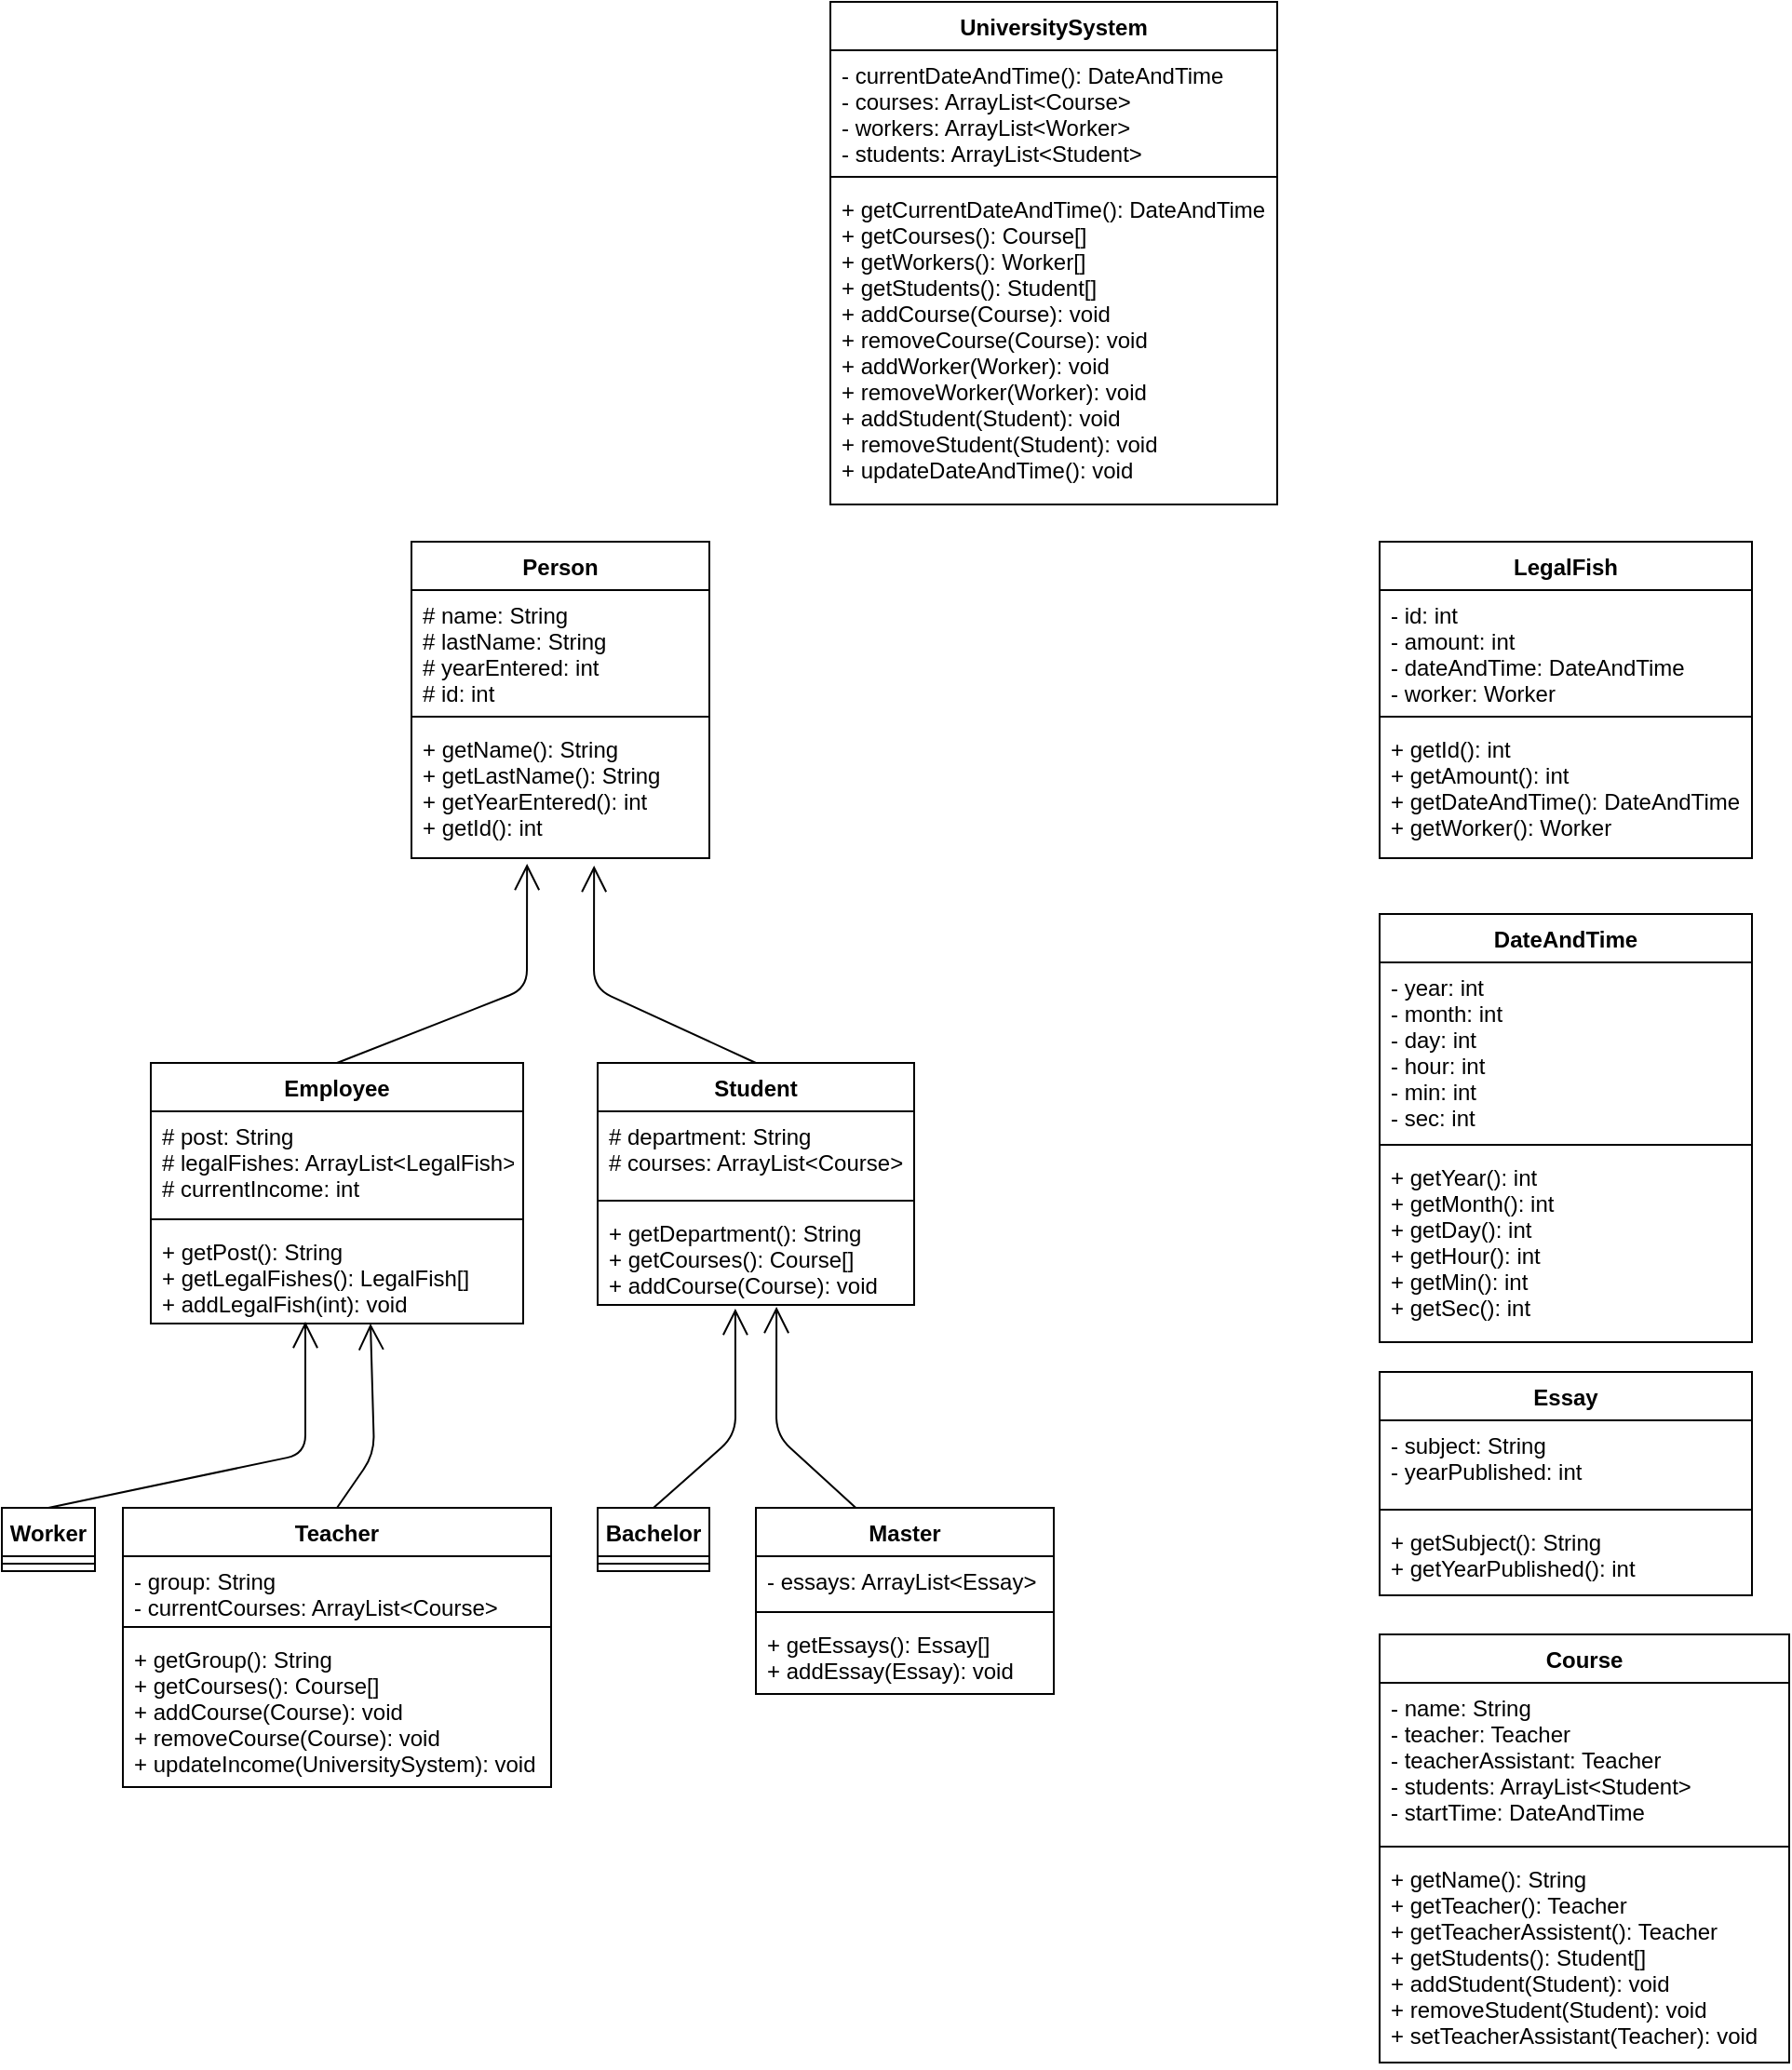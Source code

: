 <mxfile version="10.6.6" type="github"><diagram id="4C10vWa8FUBA7duaqchE" name="Page-1"><mxGraphModel dx="628" dy="1676" grid="1" gridSize="10" guides="1" tooltips="1" connect="1" arrows="1" fold="1" page="1" pageScale="1" pageWidth="850" pageHeight="1100" math="0" shadow="0"><root><mxCell id="0"/><mxCell id="1" parent="0"/><mxCell id="0RVlymjfUfocY0a7N7FE-1" value="Person" style="swimlane;fontStyle=1;align=center;verticalAlign=top;childLayout=stackLayout;horizontal=1;startSize=26;horizontalStack=0;resizeParent=1;resizeParentMax=0;resizeLast=0;collapsible=1;marginBottom=0;" vertex="1" parent="1"><mxGeometry x="240" y="80" width="160" height="170" as="geometry"/></mxCell><mxCell id="0RVlymjfUfocY0a7N7FE-2" value="# name: String&#10;# lastName: String&#10;# yearEntered: int&#10;# id: int&#10;" style="text;strokeColor=none;fillColor=none;align=left;verticalAlign=top;spacingLeft=4;spacingRight=4;overflow=hidden;rotatable=0;points=[[0,0.5],[1,0.5]];portConstraint=eastwest;" vertex="1" parent="0RVlymjfUfocY0a7N7FE-1"><mxGeometry y="26" width="160" height="64" as="geometry"/></mxCell><mxCell id="0RVlymjfUfocY0a7N7FE-3" value="" style="line;strokeWidth=1;fillColor=none;align=left;verticalAlign=middle;spacingTop=-1;spacingLeft=3;spacingRight=3;rotatable=0;labelPosition=right;points=[];portConstraint=eastwest;" vertex="1" parent="0RVlymjfUfocY0a7N7FE-1"><mxGeometry y="90" width="160" height="8" as="geometry"/></mxCell><mxCell id="0RVlymjfUfocY0a7N7FE-4" value="+ getName(): String&#10;+ getLastName(): String&#10;+ getYearEntered(): int&#10;+ getId(): int&#10;" style="text;strokeColor=none;fillColor=none;align=left;verticalAlign=top;spacingLeft=4;spacingRight=4;overflow=hidden;rotatable=0;points=[[0,0.5],[1,0.5]];portConstraint=eastwest;" vertex="1" parent="0RVlymjfUfocY0a7N7FE-1"><mxGeometry y="98" width="160" height="72" as="geometry"/></mxCell><mxCell id="0RVlymjfUfocY0a7N7FE-7" value="Employee" style="swimlane;fontStyle=1;align=center;verticalAlign=top;childLayout=stackLayout;horizontal=1;startSize=26;horizontalStack=0;resizeParent=1;resizeParentMax=0;resizeLast=0;collapsible=1;marginBottom=0;" vertex="1" parent="1"><mxGeometry x="100" y="360" width="200" height="140" as="geometry"/></mxCell><mxCell id="0RVlymjfUfocY0a7N7FE-8" value="# post: String&#10;# legalFishes: ArrayList&lt;LegalFish&gt;&#10;# currentIncome: int&#10;" style="text;strokeColor=none;fillColor=none;align=left;verticalAlign=top;spacingLeft=4;spacingRight=4;overflow=hidden;rotatable=0;points=[[0,0.5],[1,0.5]];portConstraint=eastwest;" vertex="1" parent="0RVlymjfUfocY0a7N7FE-7"><mxGeometry y="26" width="200" height="54" as="geometry"/></mxCell><mxCell id="0RVlymjfUfocY0a7N7FE-9" value="" style="line;strokeWidth=1;fillColor=none;align=left;verticalAlign=middle;spacingTop=-1;spacingLeft=3;spacingRight=3;rotatable=0;labelPosition=right;points=[];portConstraint=eastwest;" vertex="1" parent="0RVlymjfUfocY0a7N7FE-7"><mxGeometry y="80" width="200" height="8" as="geometry"/></mxCell><mxCell id="0RVlymjfUfocY0a7N7FE-10" value="+ getPost(): String&#10;+ getLegalFishes(): LegalFish[]&#10;+ addLegalFish(int): void&#10;&#10;" style="text;strokeColor=none;fillColor=none;align=left;verticalAlign=top;spacingLeft=4;spacingRight=4;overflow=hidden;rotatable=0;points=[[0,0.5],[1,0.5]];portConstraint=eastwest;" vertex="1" parent="0RVlymjfUfocY0a7N7FE-7"><mxGeometry y="88" width="200" height="52" as="geometry"/></mxCell><mxCell id="0RVlymjfUfocY0a7N7FE-12" value="Student" style="swimlane;fontStyle=1;align=center;verticalAlign=top;childLayout=stackLayout;horizontal=1;startSize=26;horizontalStack=0;resizeParent=1;resizeParentMax=0;resizeLast=0;collapsible=1;marginBottom=0;" vertex="1" parent="1"><mxGeometry x="340" y="360" width="170" height="130" as="geometry"/></mxCell><mxCell id="0RVlymjfUfocY0a7N7FE-13" value="# department: String&#10;# courses: ArrayList&lt;Course&gt;&#10;" style="text;strokeColor=none;fillColor=none;align=left;verticalAlign=top;spacingLeft=4;spacingRight=4;overflow=hidden;rotatable=0;points=[[0,0.5],[1,0.5]];portConstraint=eastwest;" vertex="1" parent="0RVlymjfUfocY0a7N7FE-12"><mxGeometry y="26" width="170" height="44" as="geometry"/></mxCell><mxCell id="0RVlymjfUfocY0a7N7FE-14" value="" style="line;strokeWidth=1;fillColor=none;align=left;verticalAlign=middle;spacingTop=-1;spacingLeft=3;spacingRight=3;rotatable=0;labelPosition=right;points=[];portConstraint=eastwest;" vertex="1" parent="0RVlymjfUfocY0a7N7FE-12"><mxGeometry y="70" width="170" height="8" as="geometry"/></mxCell><mxCell id="0RVlymjfUfocY0a7N7FE-15" value="+ getDepartment(): String&#10;+ getCourses(): Course[]&#10;+ addCourse(Course): void&#10;" style="text;strokeColor=none;fillColor=none;align=left;verticalAlign=top;spacingLeft=4;spacingRight=4;overflow=hidden;rotatable=0;points=[[0,0.5],[1,0.5]];portConstraint=eastwest;" vertex="1" parent="0RVlymjfUfocY0a7N7FE-12"><mxGeometry y="78" width="170" height="52" as="geometry"/></mxCell><mxCell id="0RVlymjfUfocY0a7N7FE-16" value="Worker" style="swimlane;fontStyle=1;align=center;verticalAlign=top;childLayout=stackLayout;horizontal=1;startSize=26;horizontalStack=0;resizeParent=1;resizeParentMax=0;resizeLast=0;collapsible=1;marginBottom=0;" vertex="1" parent="1"><mxGeometry x="20" y="599" width="50" height="34" as="geometry"/></mxCell><mxCell id="0RVlymjfUfocY0a7N7FE-18" value="" style="line;strokeWidth=1;fillColor=none;align=left;verticalAlign=middle;spacingTop=-1;spacingLeft=3;spacingRight=3;rotatable=0;labelPosition=right;points=[];portConstraint=eastwest;" vertex="1" parent="0RVlymjfUfocY0a7N7FE-16"><mxGeometry y="26" width="50" height="8" as="geometry"/></mxCell><mxCell id="0RVlymjfUfocY0a7N7FE-21" value="" style="endArrow=open;endFill=1;endSize=12;html=1;entryX=0.415;entryY=0.981;entryDx=0;entryDy=0;entryPerimeter=0;exitX=0.5;exitY=0;exitDx=0;exitDy=0;" edge="1" parent="1" source="0RVlymjfUfocY0a7N7FE-16" target="0RVlymjfUfocY0a7N7FE-10"><mxGeometry width="160" relative="1" as="geometry"><mxPoint x="80" y="560" as="sourcePoint"/><mxPoint x="240" y="560" as="targetPoint"/><Array as="points"><mxPoint x="183" y="570"/></Array></mxGeometry></mxCell><mxCell id="0RVlymjfUfocY0a7N7FE-23" value="" style="endArrow=open;endFill=1;endSize=12;html=1;entryX=0.388;entryY=1.042;entryDx=0;entryDy=0;entryPerimeter=0;exitX=0.5;exitY=0;exitDx=0;exitDy=0;" edge="1" parent="1" source="0RVlymjfUfocY0a7N7FE-7" target="0RVlymjfUfocY0a7N7FE-4"><mxGeometry width="160" relative="1" as="geometry"><mxPoint x="180" y="310" as="sourcePoint"/><mxPoint x="340" y="310" as="targetPoint"/><Array as="points"><mxPoint x="302" y="320"/></Array></mxGeometry></mxCell><mxCell id="0RVlymjfUfocY0a7N7FE-24" value="" style="endArrow=open;endFill=1;endSize=12;html=1;entryX=0.613;entryY=1.056;entryDx=0;entryDy=0;entryPerimeter=0;exitX=0.5;exitY=0;exitDx=0;exitDy=0;" edge="1" parent="1" source="0RVlymjfUfocY0a7N7FE-12" target="0RVlymjfUfocY0a7N7FE-4"><mxGeometry width="160" relative="1" as="geometry"><mxPoint x="350" y="300" as="sourcePoint"/><mxPoint x="510" y="300" as="targetPoint"/><Array as="points"><mxPoint x="338" y="320"/></Array></mxGeometry></mxCell><mxCell id="0RVlymjfUfocY0a7N7FE-25" value="" style="endArrow=open;endFill=1;endSize=12;html=1;entryX=0.59;entryY=1;entryDx=0;entryDy=0;entryPerimeter=0;exitX=0.5;exitY=0;exitDx=0;exitDy=0;" edge="1" parent="1" source="0RVlymjfUfocY0a7N7FE-26" target="0RVlymjfUfocY0a7N7FE-10"><mxGeometry width="160" relative="1" as="geometry"><mxPoint x="260" y="570" as="sourcePoint"/><mxPoint x="230" y="503" as="targetPoint"/><Array as="points"><mxPoint x="220" y="570"/></Array></mxGeometry></mxCell><mxCell id="0RVlymjfUfocY0a7N7FE-26" value="Teacher" style="swimlane;fontStyle=1;align=center;verticalAlign=top;childLayout=stackLayout;horizontal=1;startSize=26;horizontalStack=0;resizeParent=1;resizeParentMax=0;resizeLast=0;collapsible=1;marginBottom=0;" vertex="1" parent="1"><mxGeometry x="85" y="599" width="230" height="150" as="geometry"/></mxCell><mxCell id="0RVlymjfUfocY0a7N7FE-27" value="- group: String&#10;- currentCourses: ArrayList&lt;Course&gt;&#10;" style="text;strokeColor=none;fillColor=none;align=left;verticalAlign=top;spacingLeft=4;spacingRight=4;overflow=hidden;rotatable=0;points=[[0,0.5],[1,0.5]];portConstraint=eastwest;" vertex="1" parent="0RVlymjfUfocY0a7N7FE-26"><mxGeometry y="26" width="230" height="34" as="geometry"/></mxCell><mxCell id="0RVlymjfUfocY0a7N7FE-28" value="" style="line;strokeWidth=1;fillColor=none;align=left;verticalAlign=middle;spacingTop=-1;spacingLeft=3;spacingRight=3;rotatable=0;labelPosition=right;points=[];portConstraint=eastwest;" vertex="1" parent="0RVlymjfUfocY0a7N7FE-26"><mxGeometry y="60" width="230" height="8" as="geometry"/></mxCell><mxCell id="0RVlymjfUfocY0a7N7FE-29" value="+ getGroup(): String&#10;+ getCourses(): Course[]&#10;+ addCourse(Course): void&#10;+ removeCourse(Course): void&#10;+ updateIncome(UniversitySystem): void&#10;&#10;" style="text;strokeColor=none;fillColor=none;align=left;verticalAlign=top;spacingLeft=4;spacingRight=4;overflow=hidden;rotatable=0;points=[[0,0.5],[1,0.5]];portConstraint=eastwest;" vertex="1" parent="0RVlymjfUfocY0a7N7FE-26"><mxGeometry y="68" width="230" height="82" as="geometry"/></mxCell><mxCell id="0RVlymjfUfocY0a7N7FE-35" value="" style="endArrow=open;endFill=1;endSize=12;html=1;entryX=0.435;entryY=1.038;entryDx=0;entryDy=0;entryPerimeter=0;exitX=0.5;exitY=0;exitDx=0;exitDy=0;" edge="1" parent="1" source="0RVlymjfUfocY0a7N7FE-36" target="0RVlymjfUfocY0a7N7FE-15"><mxGeometry width="160" relative="1" as="geometry"><mxPoint x="414" y="599" as="sourcePoint"/><mxPoint x="550" y="560" as="targetPoint"/><Array as="points"><mxPoint x="414" y="560"/></Array></mxGeometry></mxCell><mxCell id="0RVlymjfUfocY0a7N7FE-36" value="Bachelor" style="swimlane;fontStyle=1;align=center;verticalAlign=top;childLayout=stackLayout;horizontal=1;startSize=26;horizontalStack=0;resizeParent=1;resizeParentMax=0;resizeLast=0;collapsible=1;marginBottom=0;" vertex="1" parent="1"><mxGeometry x="340" y="599" width="60" height="34" as="geometry"/></mxCell><mxCell id="0RVlymjfUfocY0a7N7FE-38" value="" style="line;strokeWidth=1;fillColor=none;align=left;verticalAlign=middle;spacingTop=-1;spacingLeft=3;spacingRight=3;rotatable=0;labelPosition=right;points=[];portConstraint=eastwest;" vertex="1" parent="0RVlymjfUfocY0a7N7FE-36"><mxGeometry y="26" width="60" height="8" as="geometry"/></mxCell><mxCell id="0RVlymjfUfocY0a7N7FE-41" value="" style="endArrow=open;endFill=1;endSize=12;html=1;entryX=0.565;entryY=1.019;entryDx=0;entryDy=0;entryPerimeter=0;exitX=0.344;exitY=0.012;exitDx=0;exitDy=0;exitPerimeter=0;" edge="1" parent="1" source="0RVlymjfUfocY0a7N7FE-42" target="0RVlymjfUfocY0a7N7FE-15"><mxGeometry width="160" relative="1" as="geometry"><mxPoint x="480" y="600" as="sourcePoint"/><mxPoint x="440" y="500" as="targetPoint"/><Array as="points"><mxPoint x="436" y="560"/></Array></mxGeometry></mxCell><mxCell id="0RVlymjfUfocY0a7N7FE-42" value="Master" style="swimlane;fontStyle=1;align=center;verticalAlign=top;childLayout=stackLayout;horizontal=1;startSize=26;horizontalStack=0;resizeParent=1;resizeParentMax=0;resizeLast=0;collapsible=1;marginBottom=0;" vertex="1" parent="1"><mxGeometry x="425" y="599" width="160" height="100" as="geometry"/></mxCell><mxCell id="0RVlymjfUfocY0a7N7FE-43" value="- essays: ArrayList&lt;Essay&gt;" style="text;strokeColor=none;fillColor=none;align=left;verticalAlign=top;spacingLeft=4;spacingRight=4;overflow=hidden;rotatable=0;points=[[0,0.5],[1,0.5]];portConstraint=eastwest;" vertex="1" parent="0RVlymjfUfocY0a7N7FE-42"><mxGeometry y="26" width="160" height="26" as="geometry"/></mxCell><mxCell id="0RVlymjfUfocY0a7N7FE-44" value="" style="line;strokeWidth=1;fillColor=none;align=left;verticalAlign=middle;spacingTop=-1;spacingLeft=3;spacingRight=3;rotatable=0;labelPosition=right;points=[];portConstraint=eastwest;" vertex="1" parent="0RVlymjfUfocY0a7N7FE-42"><mxGeometry y="52" width="160" height="8" as="geometry"/></mxCell><mxCell id="0RVlymjfUfocY0a7N7FE-45" value="+ getEssays(): Essay[]&#10;+ addEssay(Essay): void&#10;" style="text;strokeColor=none;fillColor=none;align=left;verticalAlign=top;spacingLeft=4;spacingRight=4;overflow=hidden;rotatable=0;points=[[0,0.5],[1,0.5]];portConstraint=eastwest;" vertex="1" parent="0RVlymjfUfocY0a7N7FE-42"><mxGeometry y="60" width="160" height="40" as="geometry"/></mxCell><mxCell id="0RVlymjfUfocY0a7N7FE-50" value="LegalFish" style="swimlane;fontStyle=1;align=center;verticalAlign=top;childLayout=stackLayout;horizontal=1;startSize=26;horizontalStack=0;resizeParent=1;resizeParentMax=0;resizeLast=0;collapsible=1;marginBottom=0;" vertex="1" parent="1"><mxGeometry x="760" y="80" width="200" height="170" as="geometry"/></mxCell><mxCell id="0RVlymjfUfocY0a7N7FE-51" value="- id: int&#10;- amount: int&#10;- dateAndTime: DateAndTime&#10;- worker: Worker&#10;&#10;" style="text;strokeColor=none;fillColor=none;align=left;verticalAlign=top;spacingLeft=4;spacingRight=4;overflow=hidden;rotatable=0;points=[[0,0.5],[1,0.5]];portConstraint=eastwest;" vertex="1" parent="0RVlymjfUfocY0a7N7FE-50"><mxGeometry y="26" width="200" height="64" as="geometry"/></mxCell><mxCell id="0RVlymjfUfocY0a7N7FE-52" value="" style="line;strokeWidth=1;fillColor=none;align=left;verticalAlign=middle;spacingTop=-1;spacingLeft=3;spacingRight=3;rotatable=0;labelPosition=right;points=[];portConstraint=eastwest;" vertex="1" parent="0RVlymjfUfocY0a7N7FE-50"><mxGeometry y="90" width="200" height="8" as="geometry"/></mxCell><mxCell id="0RVlymjfUfocY0a7N7FE-53" value="+ getId(): int&#10;+ getAmount(): int&#10;+ getDateAndTime(): DateAndTime&#10;+ getWorker(): Worker&#10;" style="text;strokeColor=none;fillColor=none;align=left;verticalAlign=top;spacingLeft=4;spacingRight=4;overflow=hidden;rotatable=0;points=[[0,0.5],[1,0.5]];portConstraint=eastwest;" vertex="1" parent="0RVlymjfUfocY0a7N7FE-50"><mxGeometry y="98" width="200" height="72" as="geometry"/></mxCell><mxCell id="0RVlymjfUfocY0a7N7FE-55" value="DateAndTime" style="swimlane;fontStyle=1;align=center;verticalAlign=top;childLayout=stackLayout;horizontal=1;startSize=26;horizontalStack=0;resizeParent=1;resizeParentMax=0;resizeLast=0;collapsible=1;marginBottom=0;" vertex="1" parent="1"><mxGeometry x="760" y="280" width="200" height="230" as="geometry"/></mxCell><mxCell id="0RVlymjfUfocY0a7N7FE-56" value="- year: int&#10;- month: int&#10;- day: int&#10;- hour: int&#10;- min: int&#10;- sec: int&#10;" style="text;strokeColor=none;fillColor=none;align=left;verticalAlign=top;spacingLeft=4;spacingRight=4;overflow=hidden;rotatable=0;points=[[0,0.5],[1,0.5]];portConstraint=eastwest;" vertex="1" parent="0RVlymjfUfocY0a7N7FE-55"><mxGeometry y="26" width="200" height="94" as="geometry"/></mxCell><mxCell id="0RVlymjfUfocY0a7N7FE-57" value="" style="line;strokeWidth=1;fillColor=none;align=left;verticalAlign=middle;spacingTop=-1;spacingLeft=3;spacingRight=3;rotatable=0;labelPosition=right;points=[];portConstraint=eastwest;" vertex="1" parent="0RVlymjfUfocY0a7N7FE-55"><mxGeometry y="120" width="200" height="8" as="geometry"/></mxCell><mxCell id="0RVlymjfUfocY0a7N7FE-58" value="+ getYear(): int&#10;+ getMonth(): int&#10;+ getDay(): int&#10;+ getHour(): int&#10;+ getMin(): int&#10;+ getSec(): int&#10;" style="text;strokeColor=none;fillColor=none;align=left;verticalAlign=top;spacingLeft=4;spacingRight=4;overflow=hidden;rotatable=0;points=[[0,0.5],[1,0.5]];portConstraint=eastwest;" vertex="1" parent="0RVlymjfUfocY0a7N7FE-55"><mxGeometry y="128" width="200" height="102" as="geometry"/></mxCell><mxCell id="0RVlymjfUfocY0a7N7FE-59" value="Essay" style="swimlane;fontStyle=1;align=center;verticalAlign=top;childLayout=stackLayout;horizontal=1;startSize=26;horizontalStack=0;resizeParent=1;resizeParentMax=0;resizeLast=0;collapsible=1;marginBottom=0;" vertex="1" parent="1"><mxGeometry x="760" y="526" width="200" height="120" as="geometry"/></mxCell><mxCell id="0RVlymjfUfocY0a7N7FE-60" value="- subject: String&#10;- yearPublished: int&#10;" style="text;strokeColor=none;fillColor=none;align=left;verticalAlign=top;spacingLeft=4;spacingRight=4;overflow=hidden;rotatable=0;points=[[0,0.5],[1,0.5]];portConstraint=eastwest;" vertex="1" parent="0RVlymjfUfocY0a7N7FE-59"><mxGeometry y="26" width="200" height="44" as="geometry"/></mxCell><mxCell id="0RVlymjfUfocY0a7N7FE-61" value="" style="line;strokeWidth=1;fillColor=none;align=left;verticalAlign=middle;spacingTop=-1;spacingLeft=3;spacingRight=3;rotatable=0;labelPosition=right;points=[];portConstraint=eastwest;" vertex="1" parent="0RVlymjfUfocY0a7N7FE-59"><mxGeometry y="70" width="200" height="8" as="geometry"/></mxCell><mxCell id="0RVlymjfUfocY0a7N7FE-62" value="+ getSubject(): String&#10;+ getYearPublished(): int&#10;" style="text;strokeColor=none;fillColor=none;align=left;verticalAlign=top;spacingLeft=4;spacingRight=4;overflow=hidden;rotatable=0;points=[[0,0.5],[1,0.5]];portConstraint=eastwest;" vertex="1" parent="0RVlymjfUfocY0a7N7FE-59"><mxGeometry y="78" width="200" height="42" as="geometry"/></mxCell><mxCell id="0RVlymjfUfocY0a7N7FE-63" value="Course" style="swimlane;fontStyle=1;align=center;verticalAlign=top;childLayout=stackLayout;horizontal=1;startSize=26;horizontalStack=0;resizeParent=1;resizeParentMax=0;resizeLast=0;collapsible=1;marginBottom=0;" vertex="1" parent="1"><mxGeometry x="760" y="667" width="220" height="230" as="geometry"/></mxCell><mxCell id="0RVlymjfUfocY0a7N7FE-64" value="- name: String&#10;- teacher: Teacher&#10;- teacherAssistant: Teacher&#10;- students: ArrayList&lt;Student&gt;&#10;- startTime: DateAndTime&#10;" style="text;strokeColor=none;fillColor=none;align=left;verticalAlign=top;spacingLeft=4;spacingRight=4;overflow=hidden;rotatable=0;points=[[0,0.5],[1,0.5]];portConstraint=eastwest;" vertex="1" parent="0RVlymjfUfocY0a7N7FE-63"><mxGeometry y="26" width="220" height="84" as="geometry"/></mxCell><mxCell id="0RVlymjfUfocY0a7N7FE-65" value="" style="line;strokeWidth=1;fillColor=none;align=left;verticalAlign=middle;spacingTop=-1;spacingLeft=3;spacingRight=3;rotatable=0;labelPosition=right;points=[];portConstraint=eastwest;" vertex="1" parent="0RVlymjfUfocY0a7N7FE-63"><mxGeometry y="110" width="220" height="8" as="geometry"/></mxCell><mxCell id="0RVlymjfUfocY0a7N7FE-66" value="+ getName(): String&#10;+ getTeacher(): Teacher&#10;+ getTeacherAssistent(): Teacher&#10;+ getStudents(): Student[]&#10;+ addStudent(Student): void&#10;+ removeStudent(Student): void&#10;+ setTeacherAssistant(Teacher): void&#10;" style="text;strokeColor=none;fillColor=none;align=left;verticalAlign=top;spacingLeft=4;spacingRight=4;overflow=hidden;rotatable=0;points=[[0,0.5],[1,0.5]];portConstraint=eastwest;" vertex="1" parent="0RVlymjfUfocY0a7N7FE-63"><mxGeometry y="118" width="220" height="112" as="geometry"/></mxCell><mxCell id="0RVlymjfUfocY0a7N7FE-67" value="UniversitySystem" style="swimlane;fontStyle=1;align=center;verticalAlign=top;childLayout=stackLayout;horizontal=1;startSize=26;horizontalStack=0;resizeParent=1;resizeParentMax=0;resizeLast=0;collapsible=1;marginBottom=0;" vertex="1" parent="1"><mxGeometry x="465" y="-210" width="240" height="270" as="geometry"/></mxCell><mxCell id="0RVlymjfUfocY0a7N7FE-68" value="- currentDateAndTime(): DateAndTime&#10;- courses: ArrayList&lt;Course&gt;&#10;- workers: ArrayList&lt;Worker&gt;&#10;- students: ArrayList&lt;Student&gt; &#10;" style="text;strokeColor=none;fillColor=none;align=left;verticalAlign=top;spacingLeft=4;spacingRight=4;overflow=hidden;rotatable=0;points=[[0,0.5],[1,0.5]];portConstraint=eastwest;" vertex="1" parent="0RVlymjfUfocY0a7N7FE-67"><mxGeometry y="26" width="240" height="64" as="geometry"/></mxCell><mxCell id="0RVlymjfUfocY0a7N7FE-69" value="" style="line;strokeWidth=1;fillColor=none;align=left;verticalAlign=middle;spacingTop=-1;spacingLeft=3;spacingRight=3;rotatable=0;labelPosition=right;points=[];portConstraint=eastwest;" vertex="1" parent="0RVlymjfUfocY0a7N7FE-67"><mxGeometry y="90" width="240" height="8" as="geometry"/></mxCell><mxCell id="0RVlymjfUfocY0a7N7FE-70" value="+ getCurrentDateAndTime(): DateAndTime&#10;+ getCourses(): Course[]&#10;+ getWorkers(): Worker[]&#10;+ getStudents(): Student[]&#10;+ addCourse(Course): void&#10;+ removeCourse(Course): void&#10;+ addWorker(Worker): void&#10;+ removeWorker(Worker): void&#10;+ addStudent(Student): void&#10;+ removeStudent(Student): void&#10;+ updateDateAndTime(): void&#10;" style="text;strokeColor=none;fillColor=none;align=left;verticalAlign=top;spacingLeft=4;spacingRight=4;overflow=hidden;rotatable=0;points=[[0,0.5],[1,0.5]];portConstraint=eastwest;" vertex="1" parent="0RVlymjfUfocY0a7N7FE-67"><mxGeometry y="98" width="240" height="172" as="geometry"/></mxCell></root></mxGraphModel></diagram></mxfile>